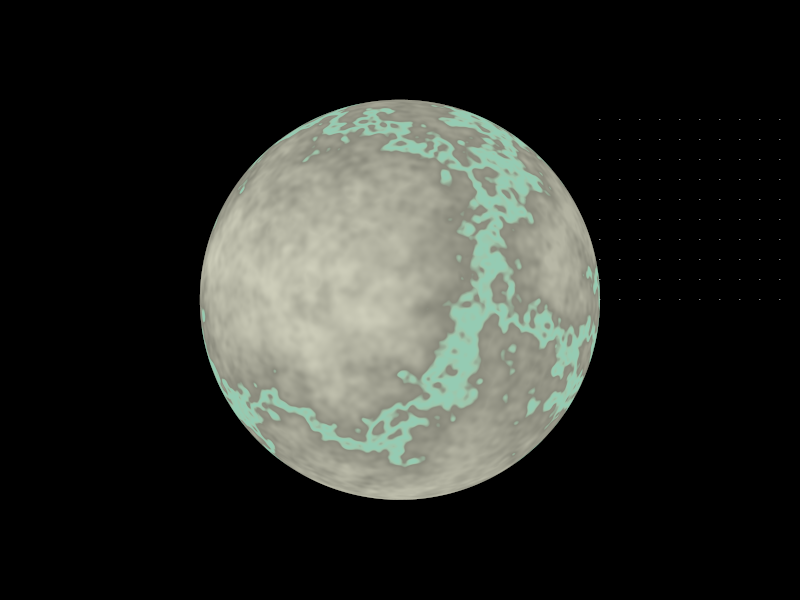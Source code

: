 // Persistence Of Vision Raytracer sample file.
// Demo for extreme super-sampling using the mesh_camera.
// See the README.txt file for more information.

/*********************************************************************************************
 * $File: //depot/povray/smp/distribution/scenes/camera/mesh_camera/ess/ess-ortho-camera.pov $
 * $Revision: #1 $
 * $Change: 5407 $
 * $DateTime: 2011/02/21 15:33:00 $
 * $Author: jholsenback $
 ********************************************************************************************/
#version 3.7;

global_settings { assumed_gamma 1.0 }

#include "colors.inc"
#include "stones.inc"

#local camera_width = 4;
#local camera_height = camera_width * image_height / image_width;
#local px_inc = camera_width / image_width; // Distance between vertices in the mesh
#local py_inc = camera_height / image_height;
// Our camera is orthographic
#declare ca_mesh =
  mesh {
    #local row_count = 0;
    #while (row_count < image_height)
      #local col_count = 0;
      #local d_y = camera_height - 2*py_inc - row_count * py_inc;
      #while (col_count < image_width)
        #local d_x = col_count * px_inc;
        triangle {
          <d_x, d_y, 0>
          <d_x + px_inc, d_y + py_inc, 0>
          <d_x + px_inc, d_y, 0>
        }
        #local col_count = col_count + 1;
      #end
      #local row_count = row_count + 1;
    #end
  }

#declare sampleCount = 10;

// Our sample grid per pixel is sampleCount by sampleCount.
// In other words, sampleCount is the square root of the number of samples per pixel.
camera {
  mesh_camera {
    sampleCount * sampleCount
    0 // distribution #0 averages values from multiple meshes as described
    #local i = 0;
    #while(i < sampleCount)
      #local j = 0;
      #while(j < sampleCount)
        mesh {
          ca_mesh
          translate <(i / sampleCount - .5)*px_inc, (j / sampleCount - .5)*py_inc, 0>
          translate <-camera_width/2, -camera_height/2, -10>
        }
        #local j = j + 1;
      #end
      #local i = i + 1;
    #end
  }
}

light_source {
			 <2, 4, -3>
			 color White
}

sphere {
	   <0, 0, 0>, 1
	   texture {
	   		   T_Stone25
			   scale 4
	   }
}

#local i = 0;
#while(i < 10)
		 #local j = 0;
		 #while(j < 10)
		 		  sphere {
		 	   	  		 <1+i/10, j/10, 0>, .001
						 texture {
						 		 pigment {color White*2}
			   			 }
         		  }
		 		  #local j = j + 1;
		 #end
		 #local i = i + 1;
#end
